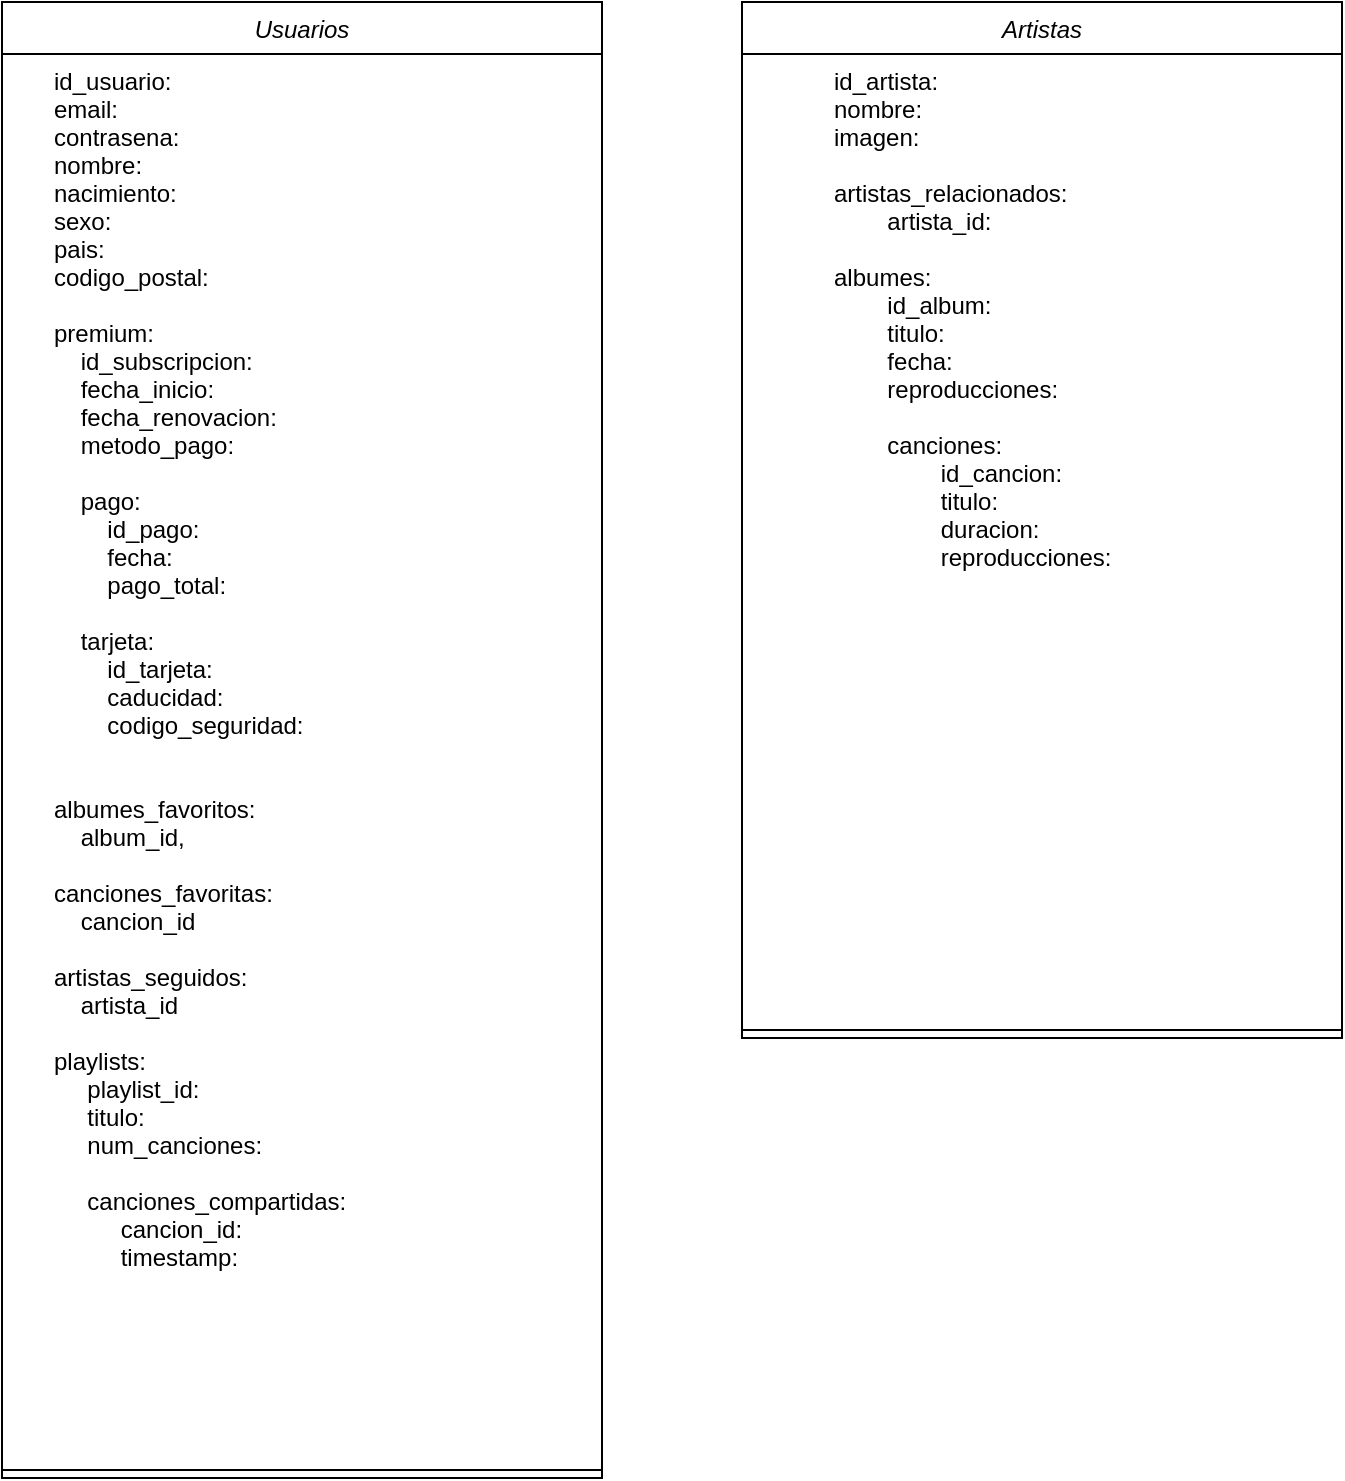 <mxfile version="16.5.6" type="device"><diagram id="C5RBs43oDa-KdzZeNtuy" name="Page-1"><mxGraphModel dx="1422" dy="914" grid="1" gridSize="10" guides="1" tooltips="1" connect="1" arrows="1" fold="1" page="1" pageScale="1" pageWidth="827" pageHeight="1169" math="0" shadow="0"><root><mxCell id="WIyWlLk6GJQsqaUBKTNV-0"/><mxCell id="WIyWlLk6GJQsqaUBKTNV-1" parent="WIyWlLk6GJQsqaUBKTNV-0"/><mxCell id="zkfFHV4jXpPFQw0GAbJ--0" value="Usuarios" style="swimlane;fontStyle=2;align=center;verticalAlign=top;childLayout=stackLayout;horizontal=1;startSize=26;horizontalStack=0;resizeParent=1;resizeLast=0;collapsible=1;marginBottom=0;rounded=0;shadow=0;strokeWidth=1;" parent="WIyWlLk6GJQsqaUBKTNV-1" vertex="1"><mxGeometry x="120" y="110" width="300" height="738" as="geometry"><mxRectangle x="230" y="140" width="160" height="26" as="alternateBounds"/></mxGeometry></mxCell><mxCell id="zkfFHV4jXpPFQw0GAbJ--1" value="      id_usuario: &#10;      email: &#10;      contrasena: &#10;      nombre: &#10;      nacimiento: &#10;      sexo: &#10;      pais: &#10;      codigo_postal:&#10;&#10;      premium:&#10;          id_subscripcion: &#10;          fecha_inicio: &#10;          fecha_renovacion: &#10;          metodo_pago: &#10;&#10;          pago:&#10;              id_pago: &#10;              fecha: &#10;              pago_total: &#10;&#10;          tarjeta:&#10;              id_tarjeta: &#10;              caducidad: &#10;              codigo_seguridad: &#10;&#10;      &#10;      albumes_favoritos: &#10;          album_id,&#10;     &#10;      canciones_favoritas: &#10;          cancion_id&#10;      &#10;      artistas_seguidos: &#10;          artista_id&#10;      &#10;      playlists:&#10;           playlist_id: &#10;           titulo: &#10;           num_canciones: &#10;&#10;           canciones_compartidas:&#10;                cancion_id: &#10;                timestamp:&#10;              &#10;           &#10;         " style="text;align=left;verticalAlign=top;spacingLeft=4;spacingRight=4;overflow=hidden;rotatable=0;points=[[0,0.5],[1,0.5]];portConstraint=eastwest;" parent="zkfFHV4jXpPFQw0GAbJ--0" vertex="1"><mxGeometry y="26" width="300" height="704" as="geometry"/></mxCell><mxCell id="zkfFHV4jXpPFQw0GAbJ--4" value="" style="line;html=1;strokeWidth=1;align=left;verticalAlign=middle;spacingTop=-1;spacingLeft=3;spacingRight=3;rotatable=0;labelPosition=right;points=[];portConstraint=eastwest;" parent="zkfFHV4jXpPFQw0GAbJ--0" vertex="1"><mxGeometry y="730" width="300" height="8" as="geometry"/></mxCell><mxCell id="qIVVVzv7ALnwlryZeHNZ-0" value="Artistas" style="swimlane;fontStyle=2;align=center;verticalAlign=top;childLayout=stackLayout;horizontal=1;startSize=26;horizontalStack=0;resizeParent=1;resizeLast=0;collapsible=1;marginBottom=0;rounded=0;shadow=0;strokeWidth=1;" parent="WIyWlLk6GJQsqaUBKTNV-1" vertex="1"><mxGeometry x="490" y="110" width="300" height="518" as="geometry"><mxRectangle x="230" y="140" width="160" height="26" as="alternateBounds"/></mxGeometry></mxCell><mxCell id="qIVVVzv7ALnwlryZeHNZ-1" value="            id_artista:&#10;            nombre: &#10;            imagen: &#10;&#10;            artistas_relacionados:&#10;                    artista_id:&#10;&#10;            albumes: &#10;                    id_album: &#10;                    titulo: &#10;                    fecha: &#10;                    reproducciones: &#10;&#10;                    canciones:&#10;                            id_cancion: &#10;                            titulo: &#10;                            duracion: &#10;                            reproducciones:&#10;                           " style="text;align=left;verticalAlign=top;spacingLeft=4;spacingRight=4;overflow=hidden;rotatable=0;points=[[0,0.5],[1,0.5]];portConstraint=eastwest;" parent="qIVVVzv7ALnwlryZeHNZ-0" vertex="1"><mxGeometry y="26" width="300" height="484" as="geometry"/></mxCell><mxCell id="qIVVVzv7ALnwlryZeHNZ-2" value="" style="line;html=1;strokeWidth=1;align=left;verticalAlign=middle;spacingTop=-1;spacingLeft=3;spacingRight=3;rotatable=0;labelPosition=right;points=[];portConstraint=eastwest;" parent="qIVVVzv7ALnwlryZeHNZ-0" vertex="1"><mxGeometry y="510" width="300" height="8" as="geometry"/></mxCell></root></mxGraphModel></diagram></mxfile>